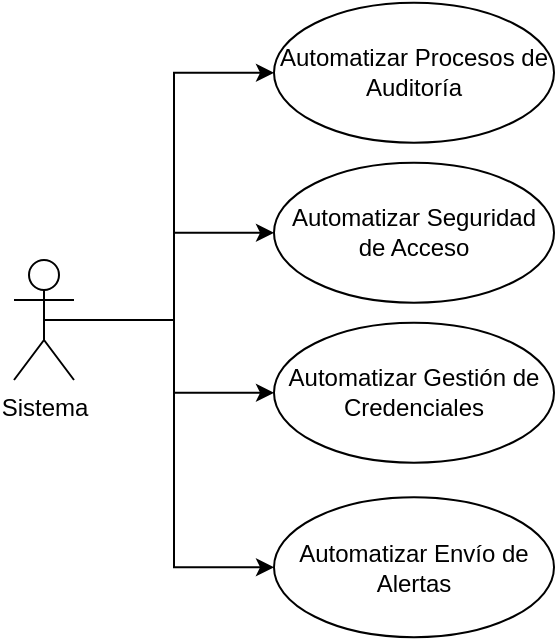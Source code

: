 <mxfile version="27.1.4">
  <diagram name="Página-1" id="ZfuYBb1uDBB9Q9XqHdRm">
    <mxGraphModel grid="1" page="1" gridSize="10" guides="1" tooltips="1" connect="1" arrows="1" fold="1" pageScale="1" pageWidth="827" pageHeight="1169" math="0" shadow="0">
      <root>
        <mxCell id="0" />
        <mxCell id="1" parent="0" />
        <mxCell id="Xy3kY2UkPaOCshvsATr--7" style="edgeStyle=orthogonalEdgeStyle;rounded=0;orthogonalLoop=1;jettySize=auto;html=1;exitX=0.5;exitY=0.5;exitDx=0;exitDy=0;exitPerimeter=0;entryX=0;entryY=0.5;entryDx=0;entryDy=0;" edge="1" parent="1" source="Xy3kY2UkPaOCshvsATr--1" target="Xy3kY2UkPaOCshvsATr--2">
          <mxGeometry relative="1" as="geometry" />
        </mxCell>
        <mxCell id="Xy3kY2UkPaOCshvsATr--9" style="edgeStyle=orthogonalEdgeStyle;rounded=0;orthogonalLoop=1;jettySize=auto;html=1;exitX=0.5;exitY=0.5;exitDx=0;exitDy=0;exitPerimeter=0;entryX=0;entryY=0.5;entryDx=0;entryDy=0;" edge="1" parent="1" source="Xy3kY2UkPaOCshvsATr--1" target="Xy3kY2UkPaOCshvsATr--4">
          <mxGeometry relative="1" as="geometry">
            <Array as="points">
              <mxPoint x="140" y="340" />
              <mxPoint x="140" y="376" />
            </Array>
          </mxGeometry>
        </mxCell>
        <mxCell id="LNx-PBO9m9lHoqWZFwc0-3" style="edgeStyle=orthogonalEdgeStyle;rounded=0;orthogonalLoop=1;jettySize=auto;html=1;exitX=0.5;exitY=0.5;exitDx=0;exitDy=0;exitPerimeter=0;entryX=0;entryY=0.5;entryDx=0;entryDy=0;" edge="1" parent="1" source="Xy3kY2UkPaOCshvsATr--1" target="Xy3kY2UkPaOCshvsATr--3">
          <mxGeometry relative="1" as="geometry" />
        </mxCell>
        <mxCell id="71R-AwvmHKOEzy-VgtAY-2" style="edgeStyle=orthogonalEdgeStyle;rounded=0;orthogonalLoop=1;jettySize=auto;html=1;exitX=0.5;exitY=0.5;exitDx=0;exitDy=0;exitPerimeter=0;entryX=0;entryY=0.5;entryDx=0;entryDy=0;" edge="1" parent="1" source="Xy3kY2UkPaOCshvsATr--1" target="71R-AwvmHKOEzy-VgtAY-1">
          <mxGeometry relative="1" as="geometry" />
        </mxCell>
        <mxCell id="Xy3kY2UkPaOCshvsATr--1" value="Sistema" style="shape=umlActor;verticalLabelPosition=bottom;verticalAlign=top;html=1;" vertex="1" parent="1">
          <mxGeometry x="60" y="310" width="30" height="60" as="geometry" />
        </mxCell>
        <mxCell id="Xy3kY2UkPaOCshvsATr--2" value="Automatizar Procesos de Auditoría" style="ellipse;whiteSpace=wrap;html=1;" vertex="1" parent="1">
          <mxGeometry x="190" y="181.38" width="140" height="70" as="geometry" />
        </mxCell>
        <mxCell id="Xy3kY2UkPaOCshvsATr--3" value="Automatizar Seguridad de Acceso" style="ellipse;whiteSpace=wrap;html=1;" vertex="1" parent="1">
          <mxGeometry x="190" y="261.38" width="140" height="70" as="geometry" />
        </mxCell>
        <mxCell id="Xy3kY2UkPaOCshvsATr--4" value="Automatizar Gestión de Credenciales" style="ellipse;whiteSpace=wrap;html=1;" vertex="1" parent="1">
          <mxGeometry x="190" y="341.38" width="140" height="70" as="geometry" />
        </mxCell>
        <mxCell id="71R-AwvmHKOEzy-VgtAY-1" value="Automatizar Envío de Alertas" style="ellipse;whiteSpace=wrap;html=1;" vertex="1" parent="1">
          <mxGeometry x="190" y="428.63" width="140" height="70" as="geometry" />
        </mxCell>
      </root>
    </mxGraphModel>
  </diagram>
</mxfile>
